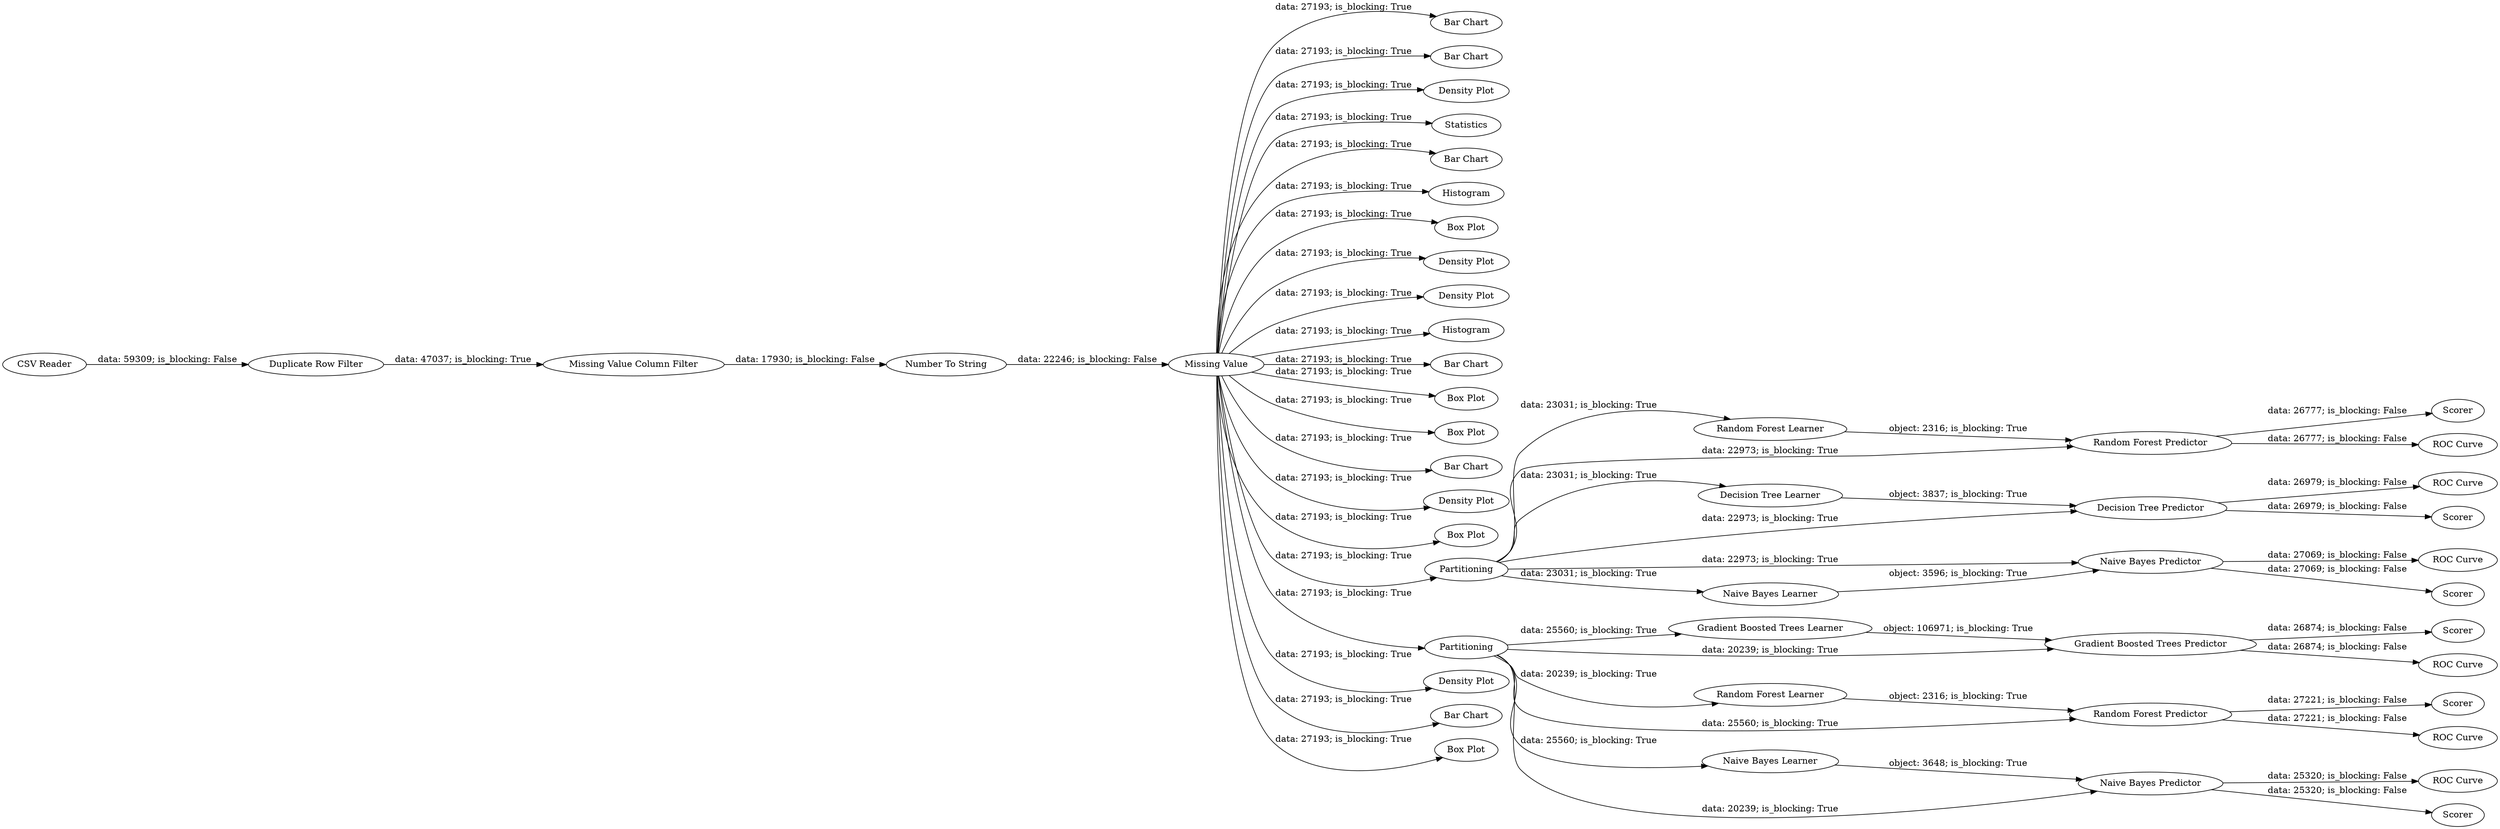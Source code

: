 digraph {
	"-3418633498933130814_54" [label="Gradient Boosted Trees Learner"]
	"-3418633498933130814_18" [label="Bar Chart"]
	"-3418633498933130814_41" [label="Random Forest Learner"]
	"-3418633498933130814_21" [label="Bar Chart"]
	"-3418633498933130814_46" [label="Random Forest Predictor"]
	"-3418633498933130814_43" [label=Scorer]
	"-3418633498933130814_28" [label="Density Plot"]
	"-3418633498933130814_1" [label="CSV Reader"]
	"-3418633498933130814_8" [label="Missing Value Column Filter"]
	"-3418633498933130814_10" [label="Number To String"]
	"-3418633498933130814_12" [label=Statistics]
	"-3418633498933130814_16" [label="Bar Chart"]
	"-3418633498933130814_47" [label=Scorer]
	"-3418633498933130814_36" [label="ROC Curve"]
	"-3418633498933130814_14" [label=Histogram]
	"-3418633498933130814_29" [label="Box Plot"]
	"-3418633498933130814_22" [label="Density Plot"]
	"-3418633498933130814_27" [label="Density Plot"]
	"-3418633498933130814_9" [label="Duplicate Row Filter"]
	"-3418633498933130814_44" [label="ROC Curve"]
	"-3418633498933130814_52" [label="ROC Curve"]
	"-3418633498933130814_50" [label="Decision Tree Predictor"]
	"-3418633498933130814_13" [label=Histogram]
	"-3418633498933130814_42" [label="Random Forest Predictor"]
	"-3418633498933130814_55" [label=Scorer]
	"-3418633498933130814_40" [label="Naive Bayes Learner"]
	"-3418633498933130814_17" [label="Bar Chart"]
	"-3418633498933130814_37" [label="Naive Bayes Predictor"]
	"-3418633498933130814_32" [label="Box Plot"]
	"-3418633498933130814_48" [label="ROC Curve"]
	"-3418633498933130814_5" [label="Naive Bayes Learner"]
	"-3418633498933130814_39" [label="ROC Curve"]
	"-3418633498933130814_30" [label="Box Plot"]
	"-3418633498933130814_49" [label="Decision Tree Learner"]
	"-3418633498933130814_20" [label="Bar Chart"]
	"-3418633498933130814_45" [label="Random Forest Learner"]
	"-3418633498933130814_25" [label="Density Plot"]
	"-3418633498933130814_6" [label="Naive Bayes Predictor"]
	"-3418633498933130814_38" [label=Scorer]
	"-3418633498933130814_53" [label="Gradient Boosted Trees Predictor"]
	"-3418633498933130814_34" [label="Box Plot"]
	"-3418633498933130814_3" [label=Partitioning]
	"-3418633498933130814_4" [label=Partitioning]
	"-3418633498933130814_56" [label="ROC Curve"]
	"-3418633498933130814_35" [label=Scorer]
	"-3418633498933130814_11" [label="Missing Value"]
	"-3418633498933130814_26" [label="Density Plot"]
	"-3418633498933130814_19" [label="Bar Chart"]
	"-3418633498933130814_51" [label=Scorer]
	"-3418633498933130814_33" [label="Box Plot"]
	"-3418633498933130814_3" -> "-3418633498933130814_41" [label="data: 23031; is_blocking: True"]
	"-3418633498933130814_45" -> "-3418633498933130814_46" [label="object: 2316; is_blocking: True"]
	"-3418633498933130814_11" -> "-3418633498933130814_18" [label="data: 27193; is_blocking: True"]
	"-3418633498933130814_50" -> "-3418633498933130814_51" [label="data: 26979; is_blocking: False"]
	"-3418633498933130814_11" -> "-3418633498933130814_28" [label="data: 27193; is_blocking: True"]
	"-3418633498933130814_11" -> "-3418633498933130814_19" [label="data: 27193; is_blocking: True"]
	"-3418633498933130814_6" -> "-3418633498933130814_36" [label="data: 27069; is_blocking: False"]
	"-3418633498933130814_11" -> "-3418633498933130814_27" [label="data: 27193; is_blocking: True"]
	"-3418633498933130814_3" -> "-3418633498933130814_50" [label="data: 22973; is_blocking: True"]
	"-3418633498933130814_11" -> "-3418633498933130814_13" [label="data: 27193; is_blocking: True"]
	"-3418633498933130814_3" -> "-3418633498933130814_42" [label="data: 22973; is_blocking: True"]
	"-3418633498933130814_11" -> "-3418633498933130814_14" [label="data: 27193; is_blocking: True"]
	"-3418633498933130814_49" -> "-3418633498933130814_50" [label="object: 3837; is_blocking: True"]
	"-3418633498933130814_3" -> "-3418633498933130814_5" [label="data: 23031; is_blocking: True"]
	"-3418633498933130814_40" -> "-3418633498933130814_37" [label="object: 3648; is_blocking: True"]
	"-3418633498933130814_41" -> "-3418633498933130814_42" [label="object: 2316; is_blocking: True"]
	"-3418633498933130814_11" -> "-3418633498933130814_16" [label="data: 27193; is_blocking: True"]
	"-3418633498933130814_53" -> "-3418633498933130814_55" [label="data: 26874; is_blocking: False"]
	"-3418633498933130814_11" -> "-3418633498933130814_30" [label="data: 27193; is_blocking: True"]
	"-3418633498933130814_6" -> "-3418633498933130814_35" [label="data: 27069; is_blocking: False"]
	"-3418633498933130814_46" -> "-3418633498933130814_48" [label="data: 27221; is_blocking: False"]
	"-3418633498933130814_4" -> "-3418633498933130814_46" [label="data: 25560; is_blocking: True"]
	"-3418633498933130814_4" -> "-3418633498933130814_45" [label="data: 20239; is_blocking: True"]
	"-3418633498933130814_4" -> "-3418633498933130814_37" [label="data: 20239; is_blocking: True"]
	"-3418633498933130814_11" -> "-3418633498933130814_17" [label="data: 27193; is_blocking: True"]
	"-3418633498933130814_11" -> "-3418633498933130814_20" [label="data: 27193; is_blocking: True"]
	"-3418633498933130814_53" -> "-3418633498933130814_56" [label="data: 26874; is_blocking: False"]
	"-3418633498933130814_11" -> "-3418633498933130814_34" [label="data: 27193; is_blocking: True"]
	"-3418633498933130814_46" -> "-3418633498933130814_47" [label="data: 27221; is_blocking: False"]
	"-3418633498933130814_11" -> "-3418633498933130814_26" [label="data: 27193; is_blocking: True"]
	"-3418633498933130814_4" -> "-3418633498933130814_53" [label="data: 20239; is_blocking: True"]
	"-3418633498933130814_11" -> "-3418633498933130814_21" [label="data: 27193; is_blocking: True"]
	"-3418633498933130814_42" -> "-3418633498933130814_44" [label="data: 26777; is_blocking: False"]
	"-3418633498933130814_3" -> "-3418633498933130814_49" [label="data: 23031; is_blocking: True"]
	"-3418633498933130814_11" -> "-3418633498933130814_12" [label="data: 27193; is_blocking: True"]
	"-3418633498933130814_11" -> "-3418633498933130814_29" [label="data: 27193; is_blocking: True"]
	"-3418633498933130814_50" -> "-3418633498933130814_52" [label="data: 26979; is_blocking: False"]
	"-3418633498933130814_11" -> "-3418633498933130814_33" [label="data: 27193; is_blocking: True"]
	"-3418633498933130814_54" -> "-3418633498933130814_53" [label="object: 106971; is_blocking: True"]
	"-3418633498933130814_37" -> "-3418633498933130814_38" [label="data: 25320; is_blocking: False"]
	"-3418633498933130814_4" -> "-3418633498933130814_54" [label="data: 25560; is_blocking: True"]
	"-3418633498933130814_11" -> "-3418633498933130814_4" [label="data: 27193; is_blocking: True"]
	"-3418633498933130814_11" -> "-3418633498933130814_32" [label="data: 27193; is_blocking: True"]
	"-3418633498933130814_8" -> "-3418633498933130814_10" [label="data: 17930; is_blocking: False"]
	"-3418633498933130814_3" -> "-3418633498933130814_6" [label="data: 22973; is_blocking: True"]
	"-3418633498933130814_42" -> "-3418633498933130814_43" [label="data: 26777; is_blocking: False"]
	"-3418633498933130814_11" -> "-3418633498933130814_3" [label="data: 27193; is_blocking: True"]
	"-3418633498933130814_37" -> "-3418633498933130814_39" [label="data: 25320; is_blocking: False"]
	"-3418633498933130814_9" -> "-3418633498933130814_8" [label="data: 47037; is_blocking: True"]
	"-3418633498933130814_4" -> "-3418633498933130814_40" [label="data: 25560; is_blocking: True"]
	"-3418633498933130814_1" -> "-3418633498933130814_9" [label="data: 59309; is_blocking: False"]
	"-3418633498933130814_11" -> "-3418633498933130814_25" [label="data: 27193; is_blocking: True"]
	"-3418633498933130814_5" -> "-3418633498933130814_6" [label="object: 3596; is_blocking: True"]
	"-3418633498933130814_10" -> "-3418633498933130814_11" [label="data: 22246; is_blocking: False"]
	"-3418633498933130814_11" -> "-3418633498933130814_22" [label="data: 27193; is_blocking: True"]
	rankdir=LR
}
